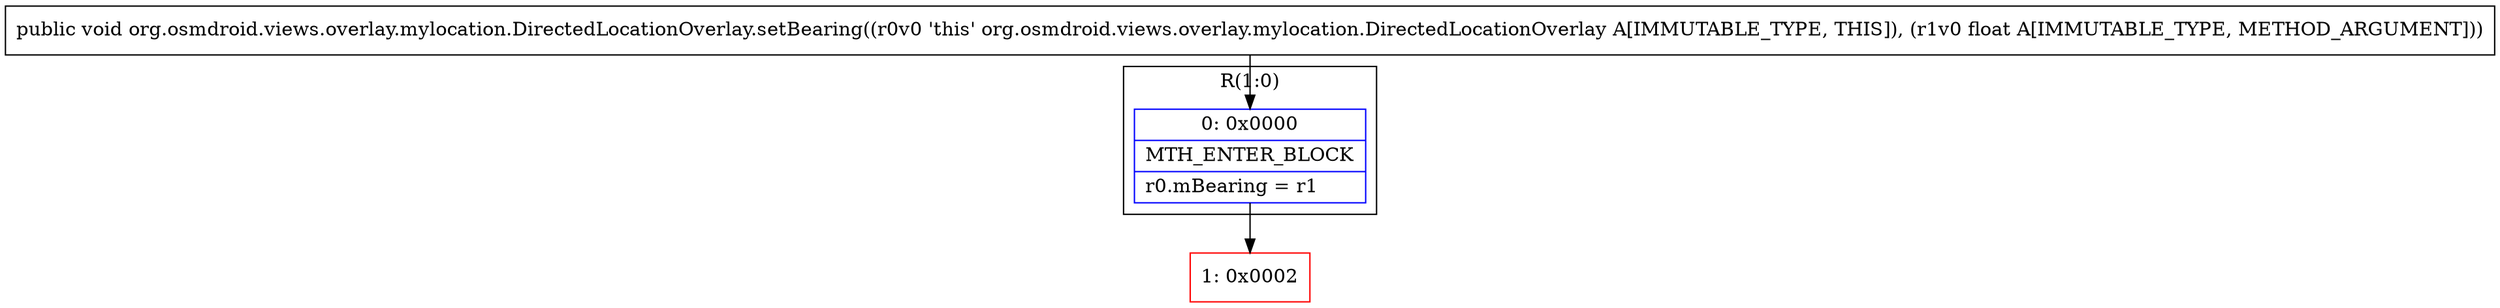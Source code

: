 digraph "CFG fororg.osmdroid.views.overlay.mylocation.DirectedLocationOverlay.setBearing(F)V" {
subgraph cluster_Region_1647370682 {
label = "R(1:0)";
node [shape=record,color=blue];
Node_0 [shape=record,label="{0\:\ 0x0000|MTH_ENTER_BLOCK\l|r0.mBearing = r1\l}"];
}
Node_1 [shape=record,color=red,label="{1\:\ 0x0002}"];
MethodNode[shape=record,label="{public void org.osmdroid.views.overlay.mylocation.DirectedLocationOverlay.setBearing((r0v0 'this' org.osmdroid.views.overlay.mylocation.DirectedLocationOverlay A[IMMUTABLE_TYPE, THIS]), (r1v0 float A[IMMUTABLE_TYPE, METHOD_ARGUMENT])) }"];
MethodNode -> Node_0;
Node_0 -> Node_1;
}


